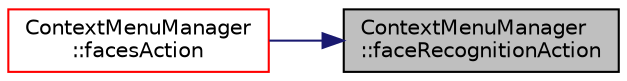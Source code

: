 digraph "ContextMenuManager::faceRecognitionAction"
{
 // LATEX_PDF_SIZE
  edge [fontname="Helvetica",fontsize="10",labelfontname="Helvetica",labelfontsize="10"];
  node [fontname="Helvetica",fontsize="10",shape=record];
  rankdir="RL";
  Node1 [label="ContextMenuManager\l::faceRecognitionAction",height=0.2,width=0.4,color="black", fillcolor="grey75", style="filled", fontcolor="black",tooltip=" "];
  Node1 -> Node2 [dir="back",color="midnightblue",fontsize="10",style="solid",fontname="Helvetica"];
  Node2 [label="ContextMenuManager\l::facesAction",height=0.2,width=0.4,color="red", fillcolor="white", style="filled",URL="$class_context_menu_manager.html#a6a6f76d373ce643b42383be49721c9d9",tooltip=" "];
}
